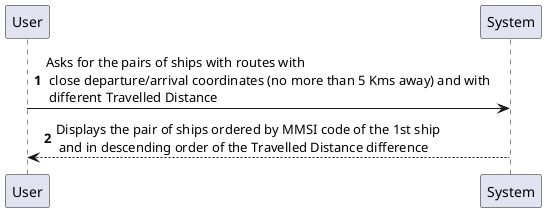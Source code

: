 @startuml
'https://plantuml.com/sequence-diagram

autonumber

User -> System : Asks for the pairs of ships with routes with \n close departure/arrival coordinates (no more than 5 Kms away) and with \n different Travelled Distance
System --> User : Displays the pair of ships ordered by MMSI code of the 1st ship  \n and in descending order of the Travelled Distance difference
@enduml